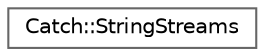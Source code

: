 digraph "Graphical Class Hierarchy"
{
 // LATEX_PDF_SIZE
  bgcolor="transparent";
  edge [fontname=Helvetica,fontsize=10,labelfontname=Helvetica,labelfontsize=10];
  node [fontname=Helvetica,fontsize=10,shape=box,height=0.2,width=0.4];
  rankdir="LR";
  Node0 [id="Node000000",label="Catch::StringStreams",height=0.2,width=0.4,color="grey40", fillcolor="white", style="filled",URL="$structCatch_1_1StringStreams.html",tooltip=" "];
}
